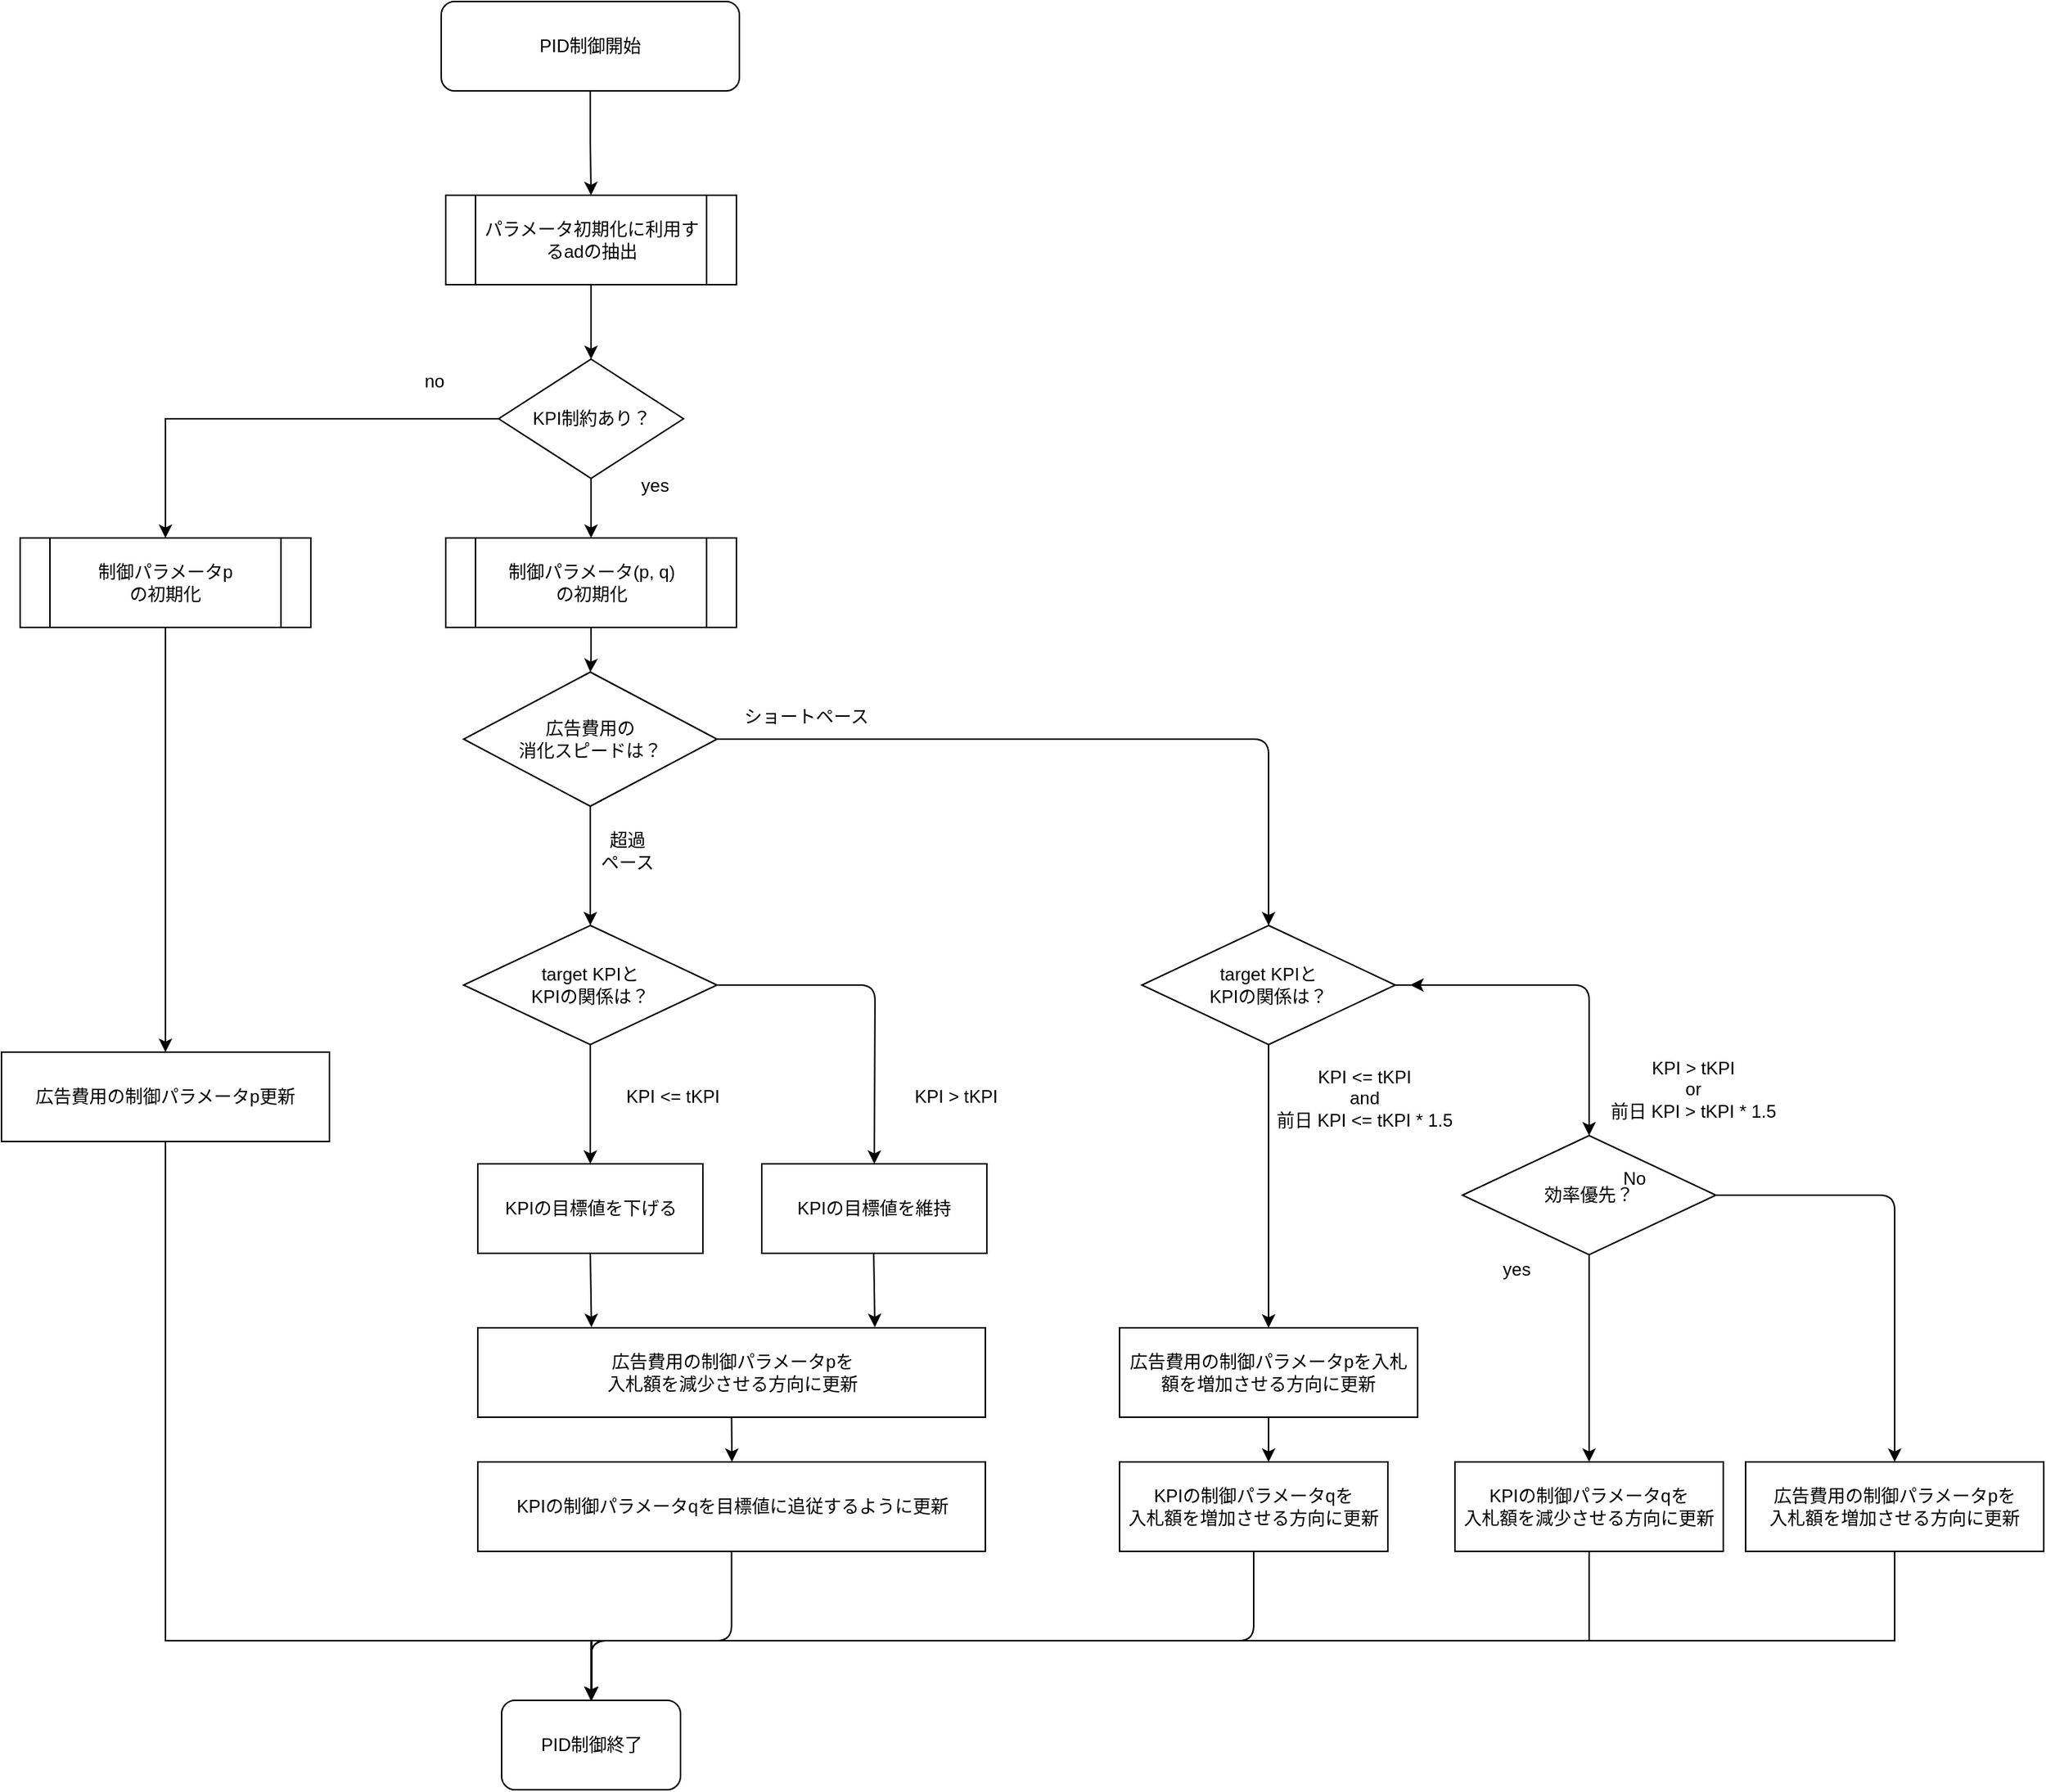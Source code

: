 <mxfile>
    <diagram id="aFYT7wOPmfsxDZTumUud" name="ページ1">
        <mxGraphModel dx="1101" dy="1593" grid="1" gridSize="10" guides="1" tooltips="1" connect="1" arrows="1" fold="1" page="1" pageScale="1" pageWidth="827" pageHeight="1169" math="0" shadow="0">
            <root>
                <mxCell id="0"/>
                <mxCell id="1" parent="0"/>
                <mxCell id="2" value="広告費用の&lt;br&gt;消化スピードは？" style="rhombus;whiteSpace=wrap;html=1;" vertex="1" parent="1">
                    <mxGeometry x="-200" y="-80" width="170" height="90" as="geometry"/>
                </mxCell>
                <mxCell id="3" value="target KPIと&lt;br&gt;KPIの関係は？" style="rhombus;whiteSpace=wrap;html=1;" vertex="1" parent="1">
                    <mxGeometry x="-200" y="90" width="170" height="80" as="geometry"/>
                </mxCell>
                <mxCell id="4" value="" style="endArrow=classic;html=1;exitX=0.5;exitY=1;exitDx=0;exitDy=0;entryX=0.5;entryY=0;entryDx=0;entryDy=0;" edge="1" parent="1" source="2" target="3">
                    <mxGeometry width="50" height="50" relative="1" as="geometry">
                        <mxPoint x="-10" y="70" as="sourcePoint"/>
                        <mxPoint x="40" y="20" as="targetPoint"/>
                    </mxGeometry>
                </mxCell>
                <mxCell id="5" value="" style="endArrow=classic;html=1;exitX=0.5;exitY=1;exitDx=0;exitDy=0;entryX=0.5;entryY=0;entryDx=0;entryDy=0;" edge="1" parent="1" source="3" target="11">
                    <mxGeometry width="50" height="50" relative="1" as="geometry">
                        <mxPoint x="-111" y="170" as="sourcePoint"/>
                        <mxPoint x="-116" y="250" as="targetPoint"/>
                    </mxGeometry>
                </mxCell>
                <mxCell id="6" value="" style="endArrow=classic;html=1;exitX=1;exitY=0.5;exitDx=0;exitDy=0;entryX=0.5;entryY=0;entryDx=0;entryDy=0;" edge="1" parent="1" source="2" target="22">
                    <mxGeometry width="50" height="50" relative="1" as="geometry">
                        <mxPoint x="-130" y="140" as="sourcePoint"/>
                        <mxPoint x="320" y="90" as="targetPoint"/>
                        <Array as="points">
                            <mxPoint x="340" y="-35"/>
                        </Array>
                    </mxGeometry>
                </mxCell>
                <mxCell id="7" value="超過&lt;br&gt;ペース" style="text;html=1;strokeColor=none;fillColor=none;align=center;verticalAlign=middle;whiteSpace=wrap;rounded=0;" vertex="1" parent="1">
                    <mxGeometry x="-110" y="30" width="40" height="20" as="geometry"/>
                </mxCell>
                <mxCell id="8" value="ショートペース" style="text;html=1;strokeColor=none;fillColor=none;align=center;verticalAlign=middle;whiteSpace=wrap;rounded=0;" vertex="1" parent="1">
                    <mxGeometry x="-30" y="-60" width="120" height="20" as="geometry"/>
                </mxCell>
                <mxCell id="9" value="広告費用の制御パラメータpを&lt;br&gt;入札額を減少させる方向に更新" style="rounded=0;whiteSpace=wrap;html=1;" vertex="1" parent="1">
                    <mxGeometry x="-190.5" y="360" width="340.5" height="60" as="geometry"/>
                </mxCell>
                <mxCell id="10" value="" style="endArrow=classic;html=1;exitX=1;exitY=0.5;exitDx=0;exitDy=0;entryX=0.5;entryY=0;entryDx=0;entryDy=0;" edge="1" parent="1" source="22" target="31">
                    <mxGeometry width="50" height="50" relative="1" as="geometry">
                        <mxPoint x="380" y="130" as="sourcePoint"/>
                        <mxPoint x="590" y="360" as="targetPoint"/>
                        <Array as="points">
                            <mxPoint x="555" y="130"/>
                        </Array>
                    </mxGeometry>
                </mxCell>
                <mxCell id="11" value="KPIの目標値を下げる" style="rounded=0;whiteSpace=wrap;html=1;" vertex="1" parent="1">
                    <mxGeometry x="-190.5" y="250" width="151" height="60" as="geometry"/>
                </mxCell>
                <mxCell id="12" value="KPI &amp;lt;= tKPI" style="text;html=1;strokeColor=none;fillColor=none;align=center;verticalAlign=middle;whiteSpace=wrap;rounded=0;" vertex="1" parent="1">
                    <mxGeometry x="-110" y="190" width="101" height="30" as="geometry"/>
                </mxCell>
                <mxCell id="13" style="edgeStyle=orthogonalEdgeStyle;rounded=0;orthogonalLoop=1;jettySize=auto;html=1;exitX=0.5;exitY=1;exitDx=0;exitDy=0;" edge="1" parent="1" source="8" target="8">
                    <mxGeometry relative="1" as="geometry"/>
                </mxCell>
                <mxCell id="14" value="KPIの目標値を維持" style="rounded=0;whiteSpace=wrap;html=1;" vertex="1" parent="1">
                    <mxGeometry y="250" width="151" height="60" as="geometry"/>
                </mxCell>
                <mxCell id="15" value="" style="endArrow=classic;html=1;exitX=1;exitY=0.5;exitDx=0;exitDy=0;entryX=0.5;entryY=0;entryDx=0;entryDy=0;" edge="1" parent="1" source="3" target="14">
                    <mxGeometry width="50" height="50" relative="1" as="geometry">
                        <mxPoint x="75" y="140" as="sourcePoint"/>
                        <mxPoint x="75" y="220" as="targetPoint"/>
                        <Array as="points">
                            <mxPoint x="76" y="130"/>
                        </Array>
                    </mxGeometry>
                </mxCell>
                <mxCell id="16" value="KPI &amp;gt; tKPI" style="text;html=1;strokeColor=none;fillColor=none;align=center;verticalAlign=middle;whiteSpace=wrap;rounded=0;" vertex="1" parent="1">
                    <mxGeometry x="80" y="190" width="101" height="30" as="geometry"/>
                </mxCell>
                <mxCell id="17" value="&lt;span&gt;KPIの制御パラメータqを目標値に追従するように更新&lt;/span&gt;" style="rounded=0;whiteSpace=wrap;html=1;" vertex="1" parent="1">
                    <mxGeometry x="-190.5" y="450" width="340.5" height="60" as="geometry"/>
                </mxCell>
                <mxCell id="18" value="" style="endArrow=classic;html=1;exitX=0.5;exitY=1;exitDx=0;exitDy=0;entryX=0.224;entryY=-0.007;entryDx=0;entryDy=0;entryPerimeter=0;" edge="1" parent="1" source="11" target="9">
                    <mxGeometry width="50" height="50" relative="1" as="geometry">
                        <mxPoint x="-80" y="390" as="sourcePoint"/>
                        <mxPoint x="25.5" y="510" as="targetPoint"/>
                        <Array as="points"/>
                    </mxGeometry>
                </mxCell>
                <mxCell id="19" value="" style="endArrow=classic;html=1;exitX=0.5;exitY=1;exitDx=0;exitDy=0;entryX=0.224;entryY=-0.007;entryDx=0;entryDy=0;entryPerimeter=0;" edge="1" parent="1">
                    <mxGeometry width="50" height="50" relative="1" as="geometry">
                        <mxPoint x="75.11" y="310" as="sourcePoint"/>
                        <mxPoint x="75.882" y="359.58" as="targetPoint"/>
                        <Array as="points"/>
                    </mxGeometry>
                </mxCell>
                <mxCell id="20" value="" style="endArrow=classic;html=1;exitX=0.5;exitY=1;exitDx=0;exitDy=0;" edge="1" parent="1" source="9">
                    <mxGeometry width="50" height="50" relative="1" as="geometry">
                        <mxPoint x="-20.64" y="430" as="sourcePoint"/>
                        <mxPoint x="-20" y="450" as="targetPoint"/>
                        <Array as="points"/>
                    </mxGeometry>
                </mxCell>
                <mxCell id="21" value="" style="endArrow=classic;html=1;entryX=0.5;entryY=0;entryDx=0;entryDy=0;edgeStyle=orthogonalEdgeStyle;" edge="1" parent="1" source="17" target="49">
                    <mxGeometry width="50" height="50" relative="1" as="geometry">
                        <mxPoint x="-20" y="510" as="sourcePoint"/>
                        <mxPoint x="-19.12" y="539.28" as="targetPoint"/>
                        <Array as="points">
                            <mxPoint x="-20" y="570"/>
                            <mxPoint x="-114" y="570"/>
                        </Array>
                    </mxGeometry>
                </mxCell>
                <mxCell id="22" value="target KPIと&lt;br&gt;KPIの関係は？" style="rhombus;whiteSpace=wrap;html=1;" vertex="1" parent="1">
                    <mxGeometry x="255" y="90" width="170" height="80" as="geometry"/>
                </mxCell>
                <mxCell id="23" value="KPI &amp;gt; tKPI &lt;br&gt;or &lt;br&gt;前日 KPI &amp;gt; tKPI * 1.5" style="text;html=1;strokeColor=none;fillColor=none;align=center;verticalAlign=middle;whiteSpace=wrap;rounded=0;" vertex="1" parent="1">
                    <mxGeometry x="560" y="175" width="130" height="50" as="geometry"/>
                </mxCell>
                <mxCell id="24" value="KPI &amp;lt;= tKPI&lt;br&gt;and&lt;br&gt;前日 KPI &amp;lt;= tKPI * 1.5" style="text;html=1;strokeColor=none;fillColor=none;align=center;verticalAlign=middle;whiteSpace=wrap;rounded=0;" vertex="1" parent="1">
                    <mxGeometry x="339" y="181" width="131" height="50" as="geometry"/>
                </mxCell>
                <mxCell id="25" value="KPIの制御パラメータqを&lt;br&gt;入札額を増加させる方向に更新" style="rounded=0;whiteSpace=wrap;html=1;" vertex="1" parent="1">
                    <mxGeometry x="240" y="450" width="180" height="60" as="geometry"/>
                </mxCell>
                <mxCell id="26" value="" style="endArrow=classic;html=1;exitX=0.5;exitY=1;exitDx=0;exitDy=0;entryX=0.5;entryY=0;entryDx=0;entryDy=0;" edge="1" parent="1" source="22" target="27">
                    <mxGeometry width="50" height="50" relative="1" as="geometry">
                        <mxPoint x="324.5" y="170" as="sourcePoint"/>
                        <mxPoint x="324.5" y="250" as="targetPoint"/>
                    </mxGeometry>
                </mxCell>
                <mxCell id="27" value="広告費用の制御パラメータpを入札額を増加させる方向に更新" style="rounded=0;whiteSpace=wrap;html=1;" vertex="1" parent="1">
                    <mxGeometry x="240" y="360" width="200" height="60" as="geometry"/>
                </mxCell>
                <mxCell id="28" value="" style="endArrow=classic;html=1;exitX=0.5;exitY=1;exitDx=0;exitDy=0;" edge="1" parent="1" source="27">
                    <mxGeometry width="50" height="50" relative="1" as="geometry">
                        <mxPoint x="330" y="430" as="sourcePoint"/>
                        <mxPoint x="340" y="450" as="targetPoint"/>
                    </mxGeometry>
                </mxCell>
                <mxCell id="29" value="" style="endArrow=classic;html=1;entryX=0.5;entryY=0;entryDx=0;entryDy=0;edgeStyle=orthogonalEdgeStyle;exitX=0.5;exitY=1;exitDx=0;exitDy=0;" edge="1" parent="1" source="25" target="49">
                    <mxGeometry width="50" height="50" relative="1" as="geometry">
                        <mxPoint x="336" y="510" as="sourcePoint"/>
                        <mxPoint x="335.71" y="539.88" as="targetPoint"/>
                        <Array as="points">
                            <mxPoint x="330" y="570"/>
                            <mxPoint x="-114" y="570"/>
                        </Array>
                    </mxGeometry>
                </mxCell>
                <mxCell id="30" style="edgeStyle=orthogonalEdgeStyle;rounded=1;orthogonalLoop=1;jettySize=auto;html=1;exitX=1;exitY=0.5;exitDx=0;exitDy=0;entryX=0.5;entryY=0;entryDx=0;entryDy=0;" edge="1" parent="1" source="31" target="33">
                    <mxGeometry relative="1" as="geometry"/>
                </mxCell>
                <mxCell id="31" value="効率優先？" style="rhombus;whiteSpace=wrap;html=1;" vertex="1" parent="1">
                    <mxGeometry x="470" y="231" width="170" height="80" as="geometry"/>
                </mxCell>
                <mxCell id="32" style="edgeStyle=orthogonalEdgeStyle;rounded=0;orthogonalLoop=1;jettySize=auto;html=1;entryX=0.5;entryY=0;entryDx=0;entryDy=0;" edge="1" parent="1" source="33" target="49">
                    <mxGeometry relative="1" as="geometry">
                        <mxPoint x="760.41" y="538.98" as="targetPoint"/>
                        <Array as="points">
                            <mxPoint x="760" y="570"/>
                            <mxPoint x="-114" y="570"/>
                        </Array>
                    </mxGeometry>
                </mxCell>
                <mxCell id="33" value="広告費用の制御パラメータpを&lt;br&gt;入札額を増加させる方向に更新" style="rounded=0;whiteSpace=wrap;html=1;" vertex="1" parent="1">
                    <mxGeometry x="660" y="450" width="200" height="60" as="geometry"/>
                </mxCell>
                <mxCell id="34" value="" style="endArrow=classic;html=1;exitX=0.5;exitY=1;exitDx=0;exitDy=0;entryX=0.5;entryY=0;entryDx=0;entryDy=0;" edge="1" parent="1" source="31" target="46">
                    <mxGeometry width="50" height="50" relative="1" as="geometry">
                        <mxPoint x="488" y="330" as="sourcePoint"/>
                        <mxPoint x="488" y="450" as="targetPoint"/>
                    </mxGeometry>
                </mxCell>
                <mxCell id="35" value="yes" style="text;html=1;align=center;verticalAlign=middle;resizable=0;points=[];autosize=1;" vertex="1" parent="1">
                    <mxGeometry x="491" y="311" width="30" height="20" as="geometry"/>
                </mxCell>
                <mxCell id="36" value="No" style="text;html=1;align=center;verticalAlign=middle;resizable=0;points=[];autosize=1;" vertex="1" parent="1">
                    <mxGeometry x="570" y="250" width="30" height="20" as="geometry"/>
                </mxCell>
                <mxCell id="37" style="edgeStyle=orthogonalEdgeStyle;rounded=0;orthogonalLoop=1;jettySize=auto;html=1;entryX=0.5;entryY=0;entryDx=0;entryDy=0;" edge="1" parent="1" source="39" target="51">
                    <mxGeometry relative="1" as="geometry"/>
                </mxCell>
                <mxCell id="38" style="edgeStyle=orthogonalEdgeStyle;rounded=0;orthogonalLoop=1;jettySize=auto;html=1;entryX=0.5;entryY=0;entryDx=0;entryDy=0;" edge="1" parent="1" source="39" target="53">
                    <mxGeometry relative="1" as="geometry">
                        <mxPoint x="985" y="-90" as="targetPoint"/>
                    </mxGeometry>
                </mxCell>
                <mxCell id="39" value="KPI制約あり？" style="rhombus;whiteSpace=wrap;html=1;" vertex="1" parent="1">
                    <mxGeometry x="-176.5" y="-290" width="124" height="80" as="geometry"/>
                </mxCell>
                <mxCell id="40" style="edgeStyle=orthogonalEdgeStyle;rounded=0;orthogonalLoop=1;jettySize=auto;html=1;" edge="1" parent="1" source="41" target="49">
                    <mxGeometry relative="1" as="geometry">
                        <mxPoint x="-400" y="538" as="targetPoint"/>
                        <Array as="points">
                            <mxPoint x="-400" y="570"/>
                            <mxPoint x="-114" y="570"/>
                        </Array>
                    </mxGeometry>
                </mxCell>
                <mxCell id="41" value="広告費用の制御パラメータp更新" style="rounded=0;whiteSpace=wrap;html=1;" vertex="1" parent="1">
                    <mxGeometry x="-510" y="175" width="220" height="60" as="geometry"/>
                </mxCell>
                <mxCell id="42" value="yes" style="text;html=1;align=center;verticalAlign=middle;resizable=0;points=[];autosize=1;strokeColor=none;fillColor=none;" vertex="1" parent="1">
                    <mxGeometry x="-92.5" y="-220" width="40" height="30" as="geometry"/>
                </mxCell>
                <mxCell id="43" value="no" style="text;html=1;align=center;verticalAlign=middle;resizable=0;points=[];autosize=1;strokeColor=none;fillColor=none;" vertex="1" parent="1">
                    <mxGeometry x="-240" y="-290" width="40" height="30" as="geometry"/>
                </mxCell>
                <mxCell id="44" style="edgeStyle=orthogonalEdgeStyle;rounded=0;orthogonalLoop=1;jettySize=auto;html=1;exitX=0.5;exitY=1;exitDx=0;exitDy=0;entryX=0.25;entryY=1;entryDx=0;entryDy=0;" edge="1" parent="1">
                    <mxGeometry relative="1" as="geometry">
                        <mxPoint x="445" y="130" as="sourcePoint"/>
                        <mxPoint x="435" y="130" as="targetPoint"/>
                    </mxGeometry>
                </mxCell>
                <mxCell id="45" style="edgeStyle=orthogonalEdgeStyle;rounded=0;orthogonalLoop=1;jettySize=auto;html=1;entryX=0.5;entryY=0;entryDx=0;entryDy=0;" edge="1" parent="1" source="46" target="49">
                    <mxGeometry relative="1" as="geometry">
                        <mxPoint x="554.91" y="540" as="targetPoint"/>
                        <Array as="points">
                            <mxPoint x="555" y="570"/>
                            <mxPoint x="-114" y="570"/>
                        </Array>
                    </mxGeometry>
                </mxCell>
                <mxCell id="46" value="KPIの制御パラメータqを&lt;br&gt;入札額を減少させる方向に更新" style="rounded=0;whiteSpace=wrap;html=1;" vertex="1" parent="1">
                    <mxGeometry x="465" y="450" width="180" height="60" as="geometry"/>
                </mxCell>
                <mxCell id="47" style="edgeStyle=orthogonalEdgeStyle;rounded=0;orthogonalLoop=1;jettySize=auto;html=1;" edge="1" parent="1" source="48" target="55">
                    <mxGeometry relative="1" as="geometry">
                        <mxPoint x="-114" y="-420" as="targetPoint"/>
                    </mxGeometry>
                </mxCell>
                <mxCell id="48" value="PID制御開始" style="rounded=1;whiteSpace=wrap;html=1;" vertex="1" parent="1">
                    <mxGeometry x="-215" y="-530" width="200" height="60" as="geometry"/>
                </mxCell>
                <mxCell id="49" value="PID制御終了" style="rounded=1;whiteSpace=wrap;html=1;" vertex="1" parent="1">
                    <mxGeometry x="-174.5" y="610" width="120" height="60" as="geometry"/>
                </mxCell>
                <mxCell id="50" style="edgeStyle=orthogonalEdgeStyle;rounded=0;orthogonalLoop=1;jettySize=auto;html=1;" edge="1" parent="1" source="51" target="2">
                    <mxGeometry relative="1" as="geometry"/>
                </mxCell>
                <mxCell id="51" value="制御パラメータ(p, q)&lt;br&gt;の初期化" style="shape=process;whiteSpace=wrap;html=1;backgroundOutline=1;" vertex="1" parent="1">
                    <mxGeometry x="-212" y="-170" width="195" height="60" as="geometry"/>
                </mxCell>
                <mxCell id="52" style="edgeStyle=orthogonalEdgeStyle;rounded=0;orthogonalLoop=1;jettySize=auto;html=1;entryX=0.5;entryY=0;entryDx=0;entryDy=0;" edge="1" parent="1" source="53" target="41">
                    <mxGeometry relative="1" as="geometry"/>
                </mxCell>
                <mxCell id="53" value="制御パラメータp&lt;br&gt;の初期化" style="shape=process;whiteSpace=wrap;html=1;backgroundOutline=1;" vertex="1" parent="1">
                    <mxGeometry x="-497.5" y="-170" width="195" height="60" as="geometry"/>
                </mxCell>
                <mxCell id="54" style="edgeStyle=orthogonalEdgeStyle;rounded=0;orthogonalLoop=1;jettySize=auto;html=1;entryX=0.5;entryY=0;entryDx=0;entryDy=0;" edge="1" parent="1" source="55" target="39">
                    <mxGeometry relative="1" as="geometry">
                        <mxPoint x="-114.5" y="-360" as="targetPoint"/>
                    </mxGeometry>
                </mxCell>
                <mxCell id="55" value="パラメータ初期化に利用するadの抽出" style="shape=process;whiteSpace=wrap;html=1;backgroundOutline=1;" vertex="1" parent="1">
                    <mxGeometry x="-212" y="-400" width="195" height="60" as="geometry"/>
                </mxCell>
            </root>
        </mxGraphModel>
    </diagram>
</mxfile>